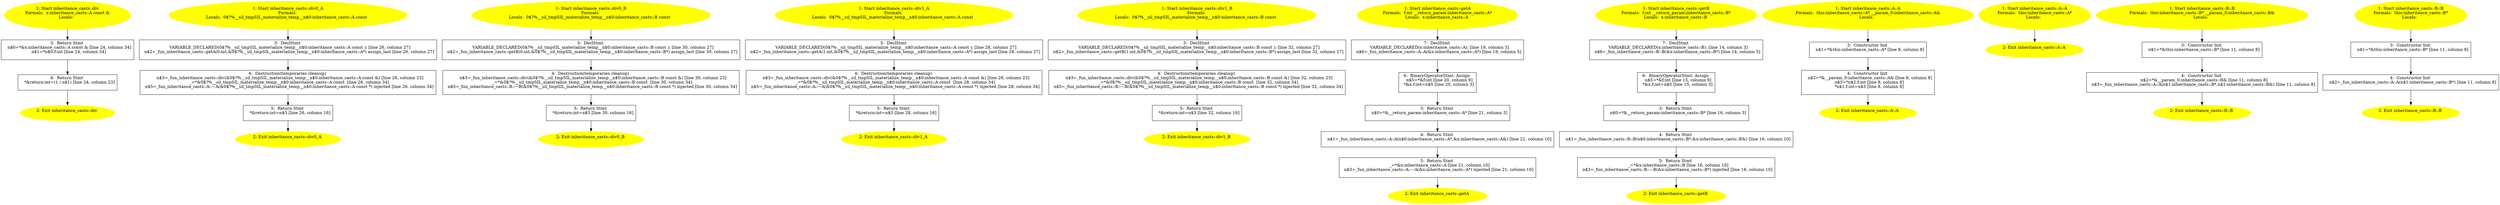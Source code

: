 /* @generated */
digraph cfg {
"div#inheritance_casts#6922777222181710886.49c2c177ef4708a5a378ab243af3c697_1" [label="1: Start inheritance_casts::div\nFormals:  x:inheritance_casts::A const &\nLocals:  \n  " color=yellow style=filled]
	

	 "div#inheritance_casts#6922777222181710886.49c2c177ef4708a5a378ab243af3c697_1" -> "div#inheritance_casts#6922777222181710886.49c2c177ef4708a5a378ab243af3c697_3" ;
"div#inheritance_casts#6922777222181710886.49c2c177ef4708a5a378ab243af3c697_2" [label="2: Exit inheritance_casts::div \n  " color=yellow style=filled]
	

"div#inheritance_casts#6922777222181710886.49c2c177ef4708a5a378ab243af3c697_3" [label="3:  Return Stmt \n   n$0=*&x:inheritance_casts::A const & [line 24, column 34]\n  n$1=*n$0.f:int [line 24, column 34]\n " shape="box"]
	

	 "div#inheritance_casts#6922777222181710886.49c2c177ef4708a5a378ab243af3c697_3" -> "div#inheritance_casts#6922777222181710886.49c2c177ef4708a5a378ab243af3c697_4" ;
"div#inheritance_casts#6922777222181710886.49c2c177ef4708a5a378ab243af3c697_4" [label="4:  Return Stmt \n   *&return:int=(1 / n$1) [line 24, column 23]\n " shape="box"]
	

	 "div#inheritance_casts#6922777222181710886.49c2c177ef4708a5a378ab243af3c697_4" -> "div#inheritance_casts#6922777222181710886.49c2c177ef4708a5a378ab243af3c697_2" ;
"div0_A#inheritance_casts#7658516495554603699.e5c3e3413f6eac12dda7dd76db597c34_1" [label="1: Start inheritance_casts::div0_A\nFormals: \nLocals:  0$?%__sil_tmpSIL_materialize_temp__n$0:inheritance_casts::A const  \n  " color=yellow style=filled]
	

	 "div0_A#inheritance_casts#7658516495554603699.e5c3e3413f6eac12dda7dd76db597c34_1" -> "div0_A#inheritance_casts#7658516495554603699.e5c3e3413f6eac12dda7dd76db597c34_3" ;
"div0_A#inheritance_casts#7658516495554603699.e5c3e3413f6eac12dda7dd76db597c34_2" [label="2: Exit inheritance_casts::div0_A \n  " color=yellow style=filled]
	

"div0_A#inheritance_casts#7658516495554603699.e5c3e3413f6eac12dda7dd76db597c34_3" [label="3:  DeclStmt \n   VARIABLE_DECLARED(0$?%__sil_tmpSIL_materialize_temp__n$0:inheritance_casts::A const ); [line 26, column 27]\n  n$2=_fun_inheritance_casts::getA(0:int,&0$?%__sil_tmpSIL_materialize_temp__n$0:inheritance_casts::A*) assign_last [line 26, column 27]\n " shape="box"]
	

	 "div0_A#inheritance_casts#7658516495554603699.e5c3e3413f6eac12dda7dd76db597c34_3" -> "div0_A#inheritance_casts#7658516495554603699.e5c3e3413f6eac12dda7dd76db597c34_4" ;
"div0_A#inheritance_casts#7658516495554603699.e5c3e3413f6eac12dda7dd76db597c34_4" [label="4:  Destruction(temporaries cleanup) \n   n$3=_fun_inheritance_casts::div(&0$?%__sil_tmpSIL_materialize_temp__n$0:inheritance_casts::A const &) [line 26, column 23]\n  _=*&0$?%__sil_tmpSIL_materialize_temp__n$0:inheritance_casts::A const  [line 26, column 34]\n  n$5=_fun_inheritance_casts::A::~A(&0$?%__sil_tmpSIL_materialize_temp__n$0:inheritance_casts::A const *) injected [line 26, column 34]\n " shape="box"]
	

	 "div0_A#inheritance_casts#7658516495554603699.e5c3e3413f6eac12dda7dd76db597c34_4" -> "div0_A#inheritance_casts#7658516495554603699.e5c3e3413f6eac12dda7dd76db597c34_5" ;
"div0_A#inheritance_casts#7658516495554603699.e5c3e3413f6eac12dda7dd76db597c34_5" [label="5:  Return Stmt \n   *&return:int=n$3 [line 26, column 16]\n " shape="box"]
	

	 "div0_A#inheritance_casts#7658516495554603699.e5c3e3413f6eac12dda7dd76db597c34_5" -> "div0_A#inheritance_casts#7658516495554603699.e5c3e3413f6eac12dda7dd76db597c34_2" ;
"div0_B#inheritance_casts#9651791439006644302.4d2c177357a796fa9b436df4f92f3de8_1" [label="1: Start inheritance_casts::div0_B\nFormals: \nLocals:  0$?%__sil_tmpSIL_materialize_temp__n$0:inheritance_casts::B const  \n  " color=yellow style=filled]
	

	 "div0_B#inheritance_casts#9651791439006644302.4d2c177357a796fa9b436df4f92f3de8_1" -> "div0_B#inheritance_casts#9651791439006644302.4d2c177357a796fa9b436df4f92f3de8_3" ;
"div0_B#inheritance_casts#9651791439006644302.4d2c177357a796fa9b436df4f92f3de8_2" [label="2: Exit inheritance_casts::div0_B \n  " color=yellow style=filled]
	

"div0_B#inheritance_casts#9651791439006644302.4d2c177357a796fa9b436df4f92f3de8_3" [label="3:  DeclStmt \n   VARIABLE_DECLARED(0$?%__sil_tmpSIL_materialize_temp__n$0:inheritance_casts::B const ); [line 30, column 27]\n  n$2=_fun_inheritance_casts::getB(0:int,&0$?%__sil_tmpSIL_materialize_temp__n$0:inheritance_casts::B*) assign_last [line 30, column 27]\n " shape="box"]
	

	 "div0_B#inheritance_casts#9651791439006644302.4d2c177357a796fa9b436df4f92f3de8_3" -> "div0_B#inheritance_casts#9651791439006644302.4d2c177357a796fa9b436df4f92f3de8_4" ;
"div0_B#inheritance_casts#9651791439006644302.4d2c177357a796fa9b436df4f92f3de8_4" [label="4:  Destruction(temporaries cleanup) \n   n$3=_fun_inheritance_casts::div(&0$?%__sil_tmpSIL_materialize_temp__n$0:inheritance_casts::B const &) [line 30, column 23]\n  _=*&0$?%__sil_tmpSIL_materialize_temp__n$0:inheritance_casts::B const  [line 30, column 34]\n  n$5=_fun_inheritance_casts::B::~B(&0$?%__sil_tmpSIL_materialize_temp__n$0:inheritance_casts::B const *) injected [line 30, column 34]\n " shape="box"]
	

	 "div0_B#inheritance_casts#9651791439006644302.4d2c177357a796fa9b436df4f92f3de8_4" -> "div0_B#inheritance_casts#9651791439006644302.4d2c177357a796fa9b436df4f92f3de8_5" ;
"div0_B#inheritance_casts#9651791439006644302.4d2c177357a796fa9b436df4f92f3de8_5" [label="5:  Return Stmt \n   *&return:int=n$3 [line 30, column 16]\n " shape="box"]
	

	 "div0_B#inheritance_casts#9651791439006644302.4d2c177357a796fa9b436df4f92f3de8_5" -> "div0_B#inheritance_casts#9651791439006644302.4d2c177357a796fa9b436df4f92f3de8_2" ;
"div1_A#inheritance_casts#14706027417800210732.96d94ec773e2890c763d57de8a52982b_1" [label="1: Start inheritance_casts::div1_A\nFormals: \nLocals:  0$?%__sil_tmpSIL_materialize_temp__n$0:inheritance_casts::A const  \n  " color=yellow style=filled]
	

	 "div1_A#inheritance_casts#14706027417800210732.96d94ec773e2890c763d57de8a52982b_1" -> "div1_A#inheritance_casts#14706027417800210732.96d94ec773e2890c763d57de8a52982b_3" ;
"div1_A#inheritance_casts#14706027417800210732.96d94ec773e2890c763d57de8a52982b_2" [label="2: Exit inheritance_casts::div1_A \n  " color=yellow style=filled]
	

"div1_A#inheritance_casts#14706027417800210732.96d94ec773e2890c763d57de8a52982b_3" [label="3:  DeclStmt \n   VARIABLE_DECLARED(0$?%__sil_tmpSIL_materialize_temp__n$0:inheritance_casts::A const ); [line 28, column 27]\n  n$2=_fun_inheritance_casts::getA(1:int,&0$?%__sil_tmpSIL_materialize_temp__n$0:inheritance_casts::A*) assign_last [line 28, column 27]\n " shape="box"]
	

	 "div1_A#inheritance_casts#14706027417800210732.96d94ec773e2890c763d57de8a52982b_3" -> "div1_A#inheritance_casts#14706027417800210732.96d94ec773e2890c763d57de8a52982b_4" ;
"div1_A#inheritance_casts#14706027417800210732.96d94ec773e2890c763d57de8a52982b_4" [label="4:  Destruction(temporaries cleanup) \n   n$3=_fun_inheritance_casts::div(&0$?%__sil_tmpSIL_materialize_temp__n$0:inheritance_casts::A const &) [line 28, column 23]\n  _=*&0$?%__sil_tmpSIL_materialize_temp__n$0:inheritance_casts::A const  [line 28, column 34]\n  n$5=_fun_inheritance_casts::A::~A(&0$?%__sil_tmpSIL_materialize_temp__n$0:inheritance_casts::A const *) injected [line 28, column 34]\n " shape="box"]
	

	 "div1_A#inheritance_casts#14706027417800210732.96d94ec773e2890c763d57de8a52982b_4" -> "div1_A#inheritance_casts#14706027417800210732.96d94ec773e2890c763d57de8a52982b_5" ;
"div1_A#inheritance_casts#14706027417800210732.96d94ec773e2890c763d57de8a52982b_5" [label="5:  Return Stmt \n   *&return:int=n$3 [line 28, column 16]\n " shape="box"]
	

	 "div1_A#inheritance_casts#14706027417800210732.96d94ec773e2890c763d57de8a52982b_5" -> "div1_A#inheritance_casts#14706027417800210732.96d94ec773e2890c763d57de8a52982b_2" ;
"div1_B#inheritance_casts#15202051198007397773.6fa30ed113dcaca42095f52f33fb0c86_1" [label="1: Start inheritance_casts::div1_B\nFormals: \nLocals:  0$?%__sil_tmpSIL_materialize_temp__n$0:inheritance_casts::B const  \n  " color=yellow style=filled]
	

	 "div1_B#inheritance_casts#15202051198007397773.6fa30ed113dcaca42095f52f33fb0c86_1" -> "div1_B#inheritance_casts#15202051198007397773.6fa30ed113dcaca42095f52f33fb0c86_3" ;
"div1_B#inheritance_casts#15202051198007397773.6fa30ed113dcaca42095f52f33fb0c86_2" [label="2: Exit inheritance_casts::div1_B \n  " color=yellow style=filled]
	

"div1_B#inheritance_casts#15202051198007397773.6fa30ed113dcaca42095f52f33fb0c86_3" [label="3:  DeclStmt \n   VARIABLE_DECLARED(0$?%__sil_tmpSIL_materialize_temp__n$0:inheritance_casts::B const ); [line 32, column 27]\n  n$2=_fun_inheritance_casts::getB(1:int,&0$?%__sil_tmpSIL_materialize_temp__n$0:inheritance_casts::B*) assign_last [line 32, column 27]\n " shape="box"]
	

	 "div1_B#inheritance_casts#15202051198007397773.6fa30ed113dcaca42095f52f33fb0c86_3" -> "div1_B#inheritance_casts#15202051198007397773.6fa30ed113dcaca42095f52f33fb0c86_4" ;
"div1_B#inheritance_casts#15202051198007397773.6fa30ed113dcaca42095f52f33fb0c86_4" [label="4:  Destruction(temporaries cleanup) \n   n$3=_fun_inheritance_casts::div(&0$?%__sil_tmpSIL_materialize_temp__n$0:inheritance_casts::B const &) [line 32, column 23]\n  _=*&0$?%__sil_tmpSIL_materialize_temp__n$0:inheritance_casts::B const  [line 32, column 34]\n  n$5=_fun_inheritance_casts::B::~B(&0$?%__sil_tmpSIL_materialize_temp__n$0:inheritance_casts::B const *) injected [line 32, column 34]\n " shape="box"]
	

	 "div1_B#inheritance_casts#15202051198007397773.6fa30ed113dcaca42095f52f33fb0c86_4" -> "div1_B#inheritance_casts#15202051198007397773.6fa30ed113dcaca42095f52f33fb0c86_5" ;
"div1_B#inheritance_casts#15202051198007397773.6fa30ed113dcaca42095f52f33fb0c86_5" [label="5:  Return Stmt \n   *&return:int=n$3 [line 32, column 16]\n " shape="box"]
	

	 "div1_B#inheritance_casts#15202051198007397773.6fa30ed113dcaca42095f52f33fb0c86_5" -> "div1_B#inheritance_casts#15202051198007397773.6fa30ed113dcaca42095f52f33fb0c86_2" ;
"getA#inheritance_casts(class inheritance_casts::A)#5702196550029280494.bf770d8fdf04212f16e0b3beb3d4c512_1" [label="1: Start inheritance_casts::getA\nFormals:  f:int __return_param:inheritance_casts::A*\nLocals:  x:inheritance_casts::A \n  " color=yellow style=filled]
	

	 "getA#inheritance_casts(class inheritance_casts::A)#5702196550029280494.bf770d8fdf04212f16e0b3beb3d4c512_1" -> "getA#inheritance_casts(class inheritance_casts::A)#5702196550029280494.bf770d8fdf04212f16e0b3beb3d4c512_7" ;
"getA#inheritance_casts(class inheritance_casts::A)#5702196550029280494.bf770d8fdf04212f16e0b3beb3d4c512_2" [label="2: Exit inheritance_casts::getA \n  " color=yellow style=filled]
	

"getA#inheritance_casts(class inheritance_casts::A)#5702196550029280494.bf770d8fdf04212f16e0b3beb3d4c512_3" [label="3:  Return Stmt \n   n$0=*&__return_param:inheritance_casts::A* [line 21, column 3]\n " shape="box"]
	

	 "getA#inheritance_casts(class inheritance_casts::A)#5702196550029280494.bf770d8fdf04212f16e0b3beb3d4c512_3" -> "getA#inheritance_casts(class inheritance_casts::A)#5702196550029280494.bf770d8fdf04212f16e0b3beb3d4c512_4" ;
"getA#inheritance_casts(class inheritance_casts::A)#5702196550029280494.bf770d8fdf04212f16e0b3beb3d4c512_4" [label="4:  Return Stmt \n   n$1=_fun_inheritance_casts::A::A(n$0:inheritance_casts::A*,&x:inheritance_casts::A&) [line 21, column 10]\n " shape="box"]
	

	 "getA#inheritance_casts(class inheritance_casts::A)#5702196550029280494.bf770d8fdf04212f16e0b3beb3d4c512_4" -> "getA#inheritance_casts(class inheritance_casts::A)#5702196550029280494.bf770d8fdf04212f16e0b3beb3d4c512_5" ;
"getA#inheritance_casts(class inheritance_casts::A)#5702196550029280494.bf770d8fdf04212f16e0b3beb3d4c512_5" [label="5:  Return Stmt \n   _=*&x:inheritance_casts::A [line 21, column 10]\n  n$3=_fun_inheritance_casts::A::~A(&x:inheritance_casts::A*) injected [line 21, column 10]\n " shape="box"]
	

	 "getA#inheritance_casts(class inheritance_casts::A)#5702196550029280494.bf770d8fdf04212f16e0b3beb3d4c512_5" -> "getA#inheritance_casts(class inheritance_casts::A)#5702196550029280494.bf770d8fdf04212f16e0b3beb3d4c512_2" ;
"getA#inheritance_casts(class inheritance_casts::A)#5702196550029280494.bf770d8fdf04212f16e0b3beb3d4c512_6" [label="6:  BinaryOperatorStmt: Assign \n   n$5=*&f:int [line 20, column 9]\n  *&x.f:int=n$5 [line 20, column 3]\n " shape="box"]
	

	 "getA#inheritance_casts(class inheritance_casts::A)#5702196550029280494.bf770d8fdf04212f16e0b3beb3d4c512_6" -> "getA#inheritance_casts(class inheritance_casts::A)#5702196550029280494.bf770d8fdf04212f16e0b3beb3d4c512_3" ;
"getA#inheritance_casts(class inheritance_casts::A)#5702196550029280494.bf770d8fdf04212f16e0b3beb3d4c512_7" [label="7:  DeclStmt \n   VARIABLE_DECLARED(x:inheritance_casts::A); [line 19, column 3]\n  n$6=_fun_inheritance_casts::A::A(&x:inheritance_casts::A*) [line 19, column 5]\n " shape="box"]
	

	 "getA#inheritance_casts(class inheritance_casts::A)#5702196550029280494.bf770d8fdf04212f16e0b3beb3d4c512_7" -> "getA#inheritance_casts(class inheritance_casts::A)#5702196550029280494.bf770d8fdf04212f16e0b3beb3d4c512_6" ;
"getB#inheritance_casts(class inheritance_casts::B)#7572693428029732371.903fb8dc56797768f6ca6ebdf511cdaf_1" [label="1: Start inheritance_casts::getB\nFormals:  f:int __return_param:inheritance_casts::B*\nLocals:  x:inheritance_casts::B \n  " color=yellow style=filled]
	

	 "getB#inheritance_casts(class inheritance_casts::B)#7572693428029732371.903fb8dc56797768f6ca6ebdf511cdaf_1" -> "getB#inheritance_casts(class inheritance_casts::B)#7572693428029732371.903fb8dc56797768f6ca6ebdf511cdaf_7" ;
"getB#inheritance_casts(class inheritance_casts::B)#7572693428029732371.903fb8dc56797768f6ca6ebdf511cdaf_2" [label="2: Exit inheritance_casts::getB \n  " color=yellow style=filled]
	

"getB#inheritance_casts(class inheritance_casts::B)#7572693428029732371.903fb8dc56797768f6ca6ebdf511cdaf_3" [label="3:  Return Stmt \n   n$0=*&__return_param:inheritance_casts::B* [line 16, column 3]\n " shape="box"]
	

	 "getB#inheritance_casts(class inheritance_casts::B)#7572693428029732371.903fb8dc56797768f6ca6ebdf511cdaf_3" -> "getB#inheritance_casts(class inheritance_casts::B)#7572693428029732371.903fb8dc56797768f6ca6ebdf511cdaf_4" ;
"getB#inheritance_casts(class inheritance_casts::B)#7572693428029732371.903fb8dc56797768f6ca6ebdf511cdaf_4" [label="4:  Return Stmt \n   n$1=_fun_inheritance_casts::B::B(n$0:inheritance_casts::B*,&x:inheritance_casts::B&) [line 16, column 10]\n " shape="box"]
	

	 "getB#inheritance_casts(class inheritance_casts::B)#7572693428029732371.903fb8dc56797768f6ca6ebdf511cdaf_4" -> "getB#inheritance_casts(class inheritance_casts::B)#7572693428029732371.903fb8dc56797768f6ca6ebdf511cdaf_5" ;
"getB#inheritance_casts(class inheritance_casts::B)#7572693428029732371.903fb8dc56797768f6ca6ebdf511cdaf_5" [label="5:  Return Stmt \n   _=*&x:inheritance_casts::B [line 16, column 10]\n  n$3=_fun_inheritance_casts::B::~B(&x:inheritance_casts::B*) injected [line 16, column 10]\n " shape="box"]
	

	 "getB#inheritance_casts(class inheritance_casts::B)#7572693428029732371.903fb8dc56797768f6ca6ebdf511cdaf_5" -> "getB#inheritance_casts(class inheritance_casts::B)#7572693428029732371.903fb8dc56797768f6ca6ebdf511cdaf_2" ;
"getB#inheritance_casts(class inheritance_casts::B)#7572693428029732371.903fb8dc56797768f6ca6ebdf511cdaf_6" [label="6:  BinaryOperatorStmt: Assign \n   n$5=*&f:int [line 15, column 9]\n  *&x.f:int=n$5 [line 15, column 3]\n " shape="box"]
	

	 "getB#inheritance_casts(class inheritance_casts::B)#7572693428029732371.903fb8dc56797768f6ca6ebdf511cdaf_6" -> "getB#inheritance_casts(class inheritance_casts::B)#7572693428029732371.903fb8dc56797768f6ca6ebdf511cdaf_3" ;
"getB#inheritance_casts(class inheritance_casts::B)#7572693428029732371.903fb8dc56797768f6ca6ebdf511cdaf_7" [label="7:  DeclStmt \n   VARIABLE_DECLARED(x:inheritance_casts::B); [line 14, column 3]\n  n$6=_fun_inheritance_casts::B::B(&x:inheritance_casts::B*) [line 14, column 5]\n " shape="box"]
	

	 "getB#inheritance_casts(class inheritance_casts::B)#7572693428029732371.903fb8dc56797768f6ca6ebdf511cdaf_7" -> "getB#inheritance_casts(class inheritance_casts::B)#7572693428029732371.903fb8dc56797768f6ca6ebdf511cdaf_6" ;
"A#A#inheritance_casts#{10902709585585133973|constexpr}.68880ef701101d56bd12eca3d63ad60a_1" [label="1: Start inheritance_casts::A::A\nFormals:  this:inheritance_casts::A* __param_0:inheritance_casts::A&\nLocals:  \n  " color=yellow style=filled]
	

	 "A#A#inheritance_casts#{10902709585585133973|constexpr}.68880ef701101d56bd12eca3d63ad60a_1" -> "A#A#inheritance_casts#{10902709585585133973|constexpr}.68880ef701101d56bd12eca3d63ad60a_3" ;
"A#A#inheritance_casts#{10902709585585133973|constexpr}.68880ef701101d56bd12eca3d63ad60a_2" [label="2: Exit inheritance_casts::A::A \n  " color=yellow style=filled]
	

"A#A#inheritance_casts#{10902709585585133973|constexpr}.68880ef701101d56bd12eca3d63ad60a_3" [label="3:  Constructor Init \n   n$1=*&this:inheritance_casts::A* [line 8, column 8]\n " shape="box"]
	

	 "A#A#inheritance_casts#{10902709585585133973|constexpr}.68880ef701101d56bd12eca3d63ad60a_3" -> "A#A#inheritance_casts#{10902709585585133973|constexpr}.68880ef701101d56bd12eca3d63ad60a_4" ;
"A#A#inheritance_casts#{10902709585585133973|constexpr}.68880ef701101d56bd12eca3d63ad60a_4" [label="4:  Constructor Init \n   n$2=*&__param_0:inheritance_casts::A& [line 8, column 8]\n  n$3=*n$2.f:int [line 8, column 8]\n  *n$1.f:int=n$3 [line 8, column 8]\n " shape="box"]
	

	 "A#A#inheritance_casts#{10902709585585133973|constexpr}.68880ef701101d56bd12eca3d63ad60a_4" -> "A#A#inheritance_casts#{10902709585585133973|constexpr}.68880ef701101d56bd12eca3d63ad60a_2" ;
"A#A#inheritance_casts#{6737151014147281904}.09f433918891d7b3e607a370cf5bfca4_1" [label="1: Start inheritance_casts::A::A\nFormals:  this:inheritance_casts::A*\nLocals:  \n  " color=yellow style=filled]
	

	 "A#A#inheritance_casts#{6737151014147281904}.09f433918891d7b3e607a370cf5bfca4_1" -> "A#A#inheritance_casts#{6737151014147281904}.09f433918891d7b3e607a370cf5bfca4_2" ;
"A#A#inheritance_casts#{6737151014147281904}.09f433918891d7b3e607a370cf5bfca4_2" [label="2: Exit inheritance_casts::A::A \n  " color=yellow style=filled]
	

"B#B#inheritance_casts#{757591507791864682|constexpr}.5bcf15d1bf21f1370c2f899ddef4b1c9_1" [label="1: Start inheritance_casts::B::B\nFormals:  this:inheritance_casts::B* __param_0:inheritance_casts::B&\nLocals:  \n  " color=yellow style=filled]
	

	 "B#B#inheritance_casts#{757591507791864682|constexpr}.5bcf15d1bf21f1370c2f899ddef4b1c9_1" -> "B#B#inheritance_casts#{757591507791864682|constexpr}.5bcf15d1bf21f1370c2f899ddef4b1c9_3" ;
"B#B#inheritance_casts#{757591507791864682|constexpr}.5bcf15d1bf21f1370c2f899ddef4b1c9_2" [label="2: Exit inheritance_casts::B::B \n  " color=yellow style=filled]
	

"B#B#inheritance_casts#{757591507791864682|constexpr}.5bcf15d1bf21f1370c2f899ddef4b1c9_3" [label="3:  Constructor Init \n   n$1=*&this:inheritance_casts::B* [line 11, column 8]\n " shape="box"]
	

	 "B#B#inheritance_casts#{757591507791864682|constexpr}.5bcf15d1bf21f1370c2f899ddef4b1c9_3" -> "B#B#inheritance_casts#{757591507791864682|constexpr}.5bcf15d1bf21f1370c2f899ddef4b1c9_4" ;
"B#B#inheritance_casts#{757591507791864682|constexpr}.5bcf15d1bf21f1370c2f899ddef4b1c9_4" [label="4:  Constructor Init \n   n$2=*&__param_0:inheritance_casts::B& [line 11, column 8]\n  n$3=_fun_inheritance_casts::A::A(n$1:inheritance_casts::B*,n$2:inheritance_casts::B&) [line 11, column 8]\n " shape="box"]
	

	 "B#B#inheritance_casts#{757591507791864682|constexpr}.5bcf15d1bf21f1370c2f899ddef4b1c9_4" -> "B#B#inheritance_casts#{757591507791864682|constexpr}.5bcf15d1bf21f1370c2f899ddef4b1c9_2" ;
"B#B#inheritance_casts#{9678838365339542453}.8b569e08272bb08f8843c357c8546f65_1" [label="1: Start inheritance_casts::B::B\nFormals:  this:inheritance_casts::B*\nLocals:  \n  " color=yellow style=filled]
	

	 "B#B#inheritance_casts#{9678838365339542453}.8b569e08272bb08f8843c357c8546f65_1" -> "B#B#inheritance_casts#{9678838365339542453}.8b569e08272bb08f8843c357c8546f65_3" ;
"B#B#inheritance_casts#{9678838365339542453}.8b569e08272bb08f8843c357c8546f65_2" [label="2: Exit inheritance_casts::B::B \n  " color=yellow style=filled]
	

"B#B#inheritance_casts#{9678838365339542453}.8b569e08272bb08f8843c357c8546f65_3" [label="3:  Constructor Init \n   n$1=*&this:inheritance_casts::B* [line 11, column 8]\n " shape="box"]
	

	 "B#B#inheritance_casts#{9678838365339542453}.8b569e08272bb08f8843c357c8546f65_3" -> "B#B#inheritance_casts#{9678838365339542453}.8b569e08272bb08f8843c357c8546f65_4" ;
"B#B#inheritance_casts#{9678838365339542453}.8b569e08272bb08f8843c357c8546f65_4" [label="4:  Constructor Init \n   n$2=_fun_inheritance_casts::A::A(n$1:inheritance_casts::B*) [line 11, column 8]\n " shape="box"]
	

	 "B#B#inheritance_casts#{9678838365339542453}.8b569e08272bb08f8843c357c8546f65_4" -> "B#B#inheritance_casts#{9678838365339542453}.8b569e08272bb08f8843c357c8546f65_2" ;
}
